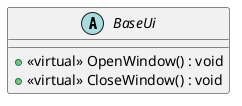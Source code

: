 @startuml
abstract class BaseUi {
    + <<virtual>> OpenWindow() : void
    + <<virtual>> CloseWindow() : void
}
@enduml
